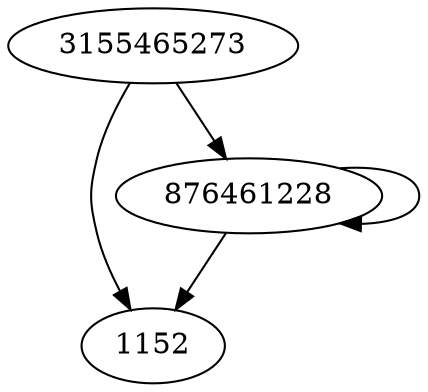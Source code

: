 digraph  {
1152;
3155465273;
876461228;
3155465273 -> 1152;
3155465273 -> 876461228;
876461228 -> 1152;
876461228 -> 876461228;
}
